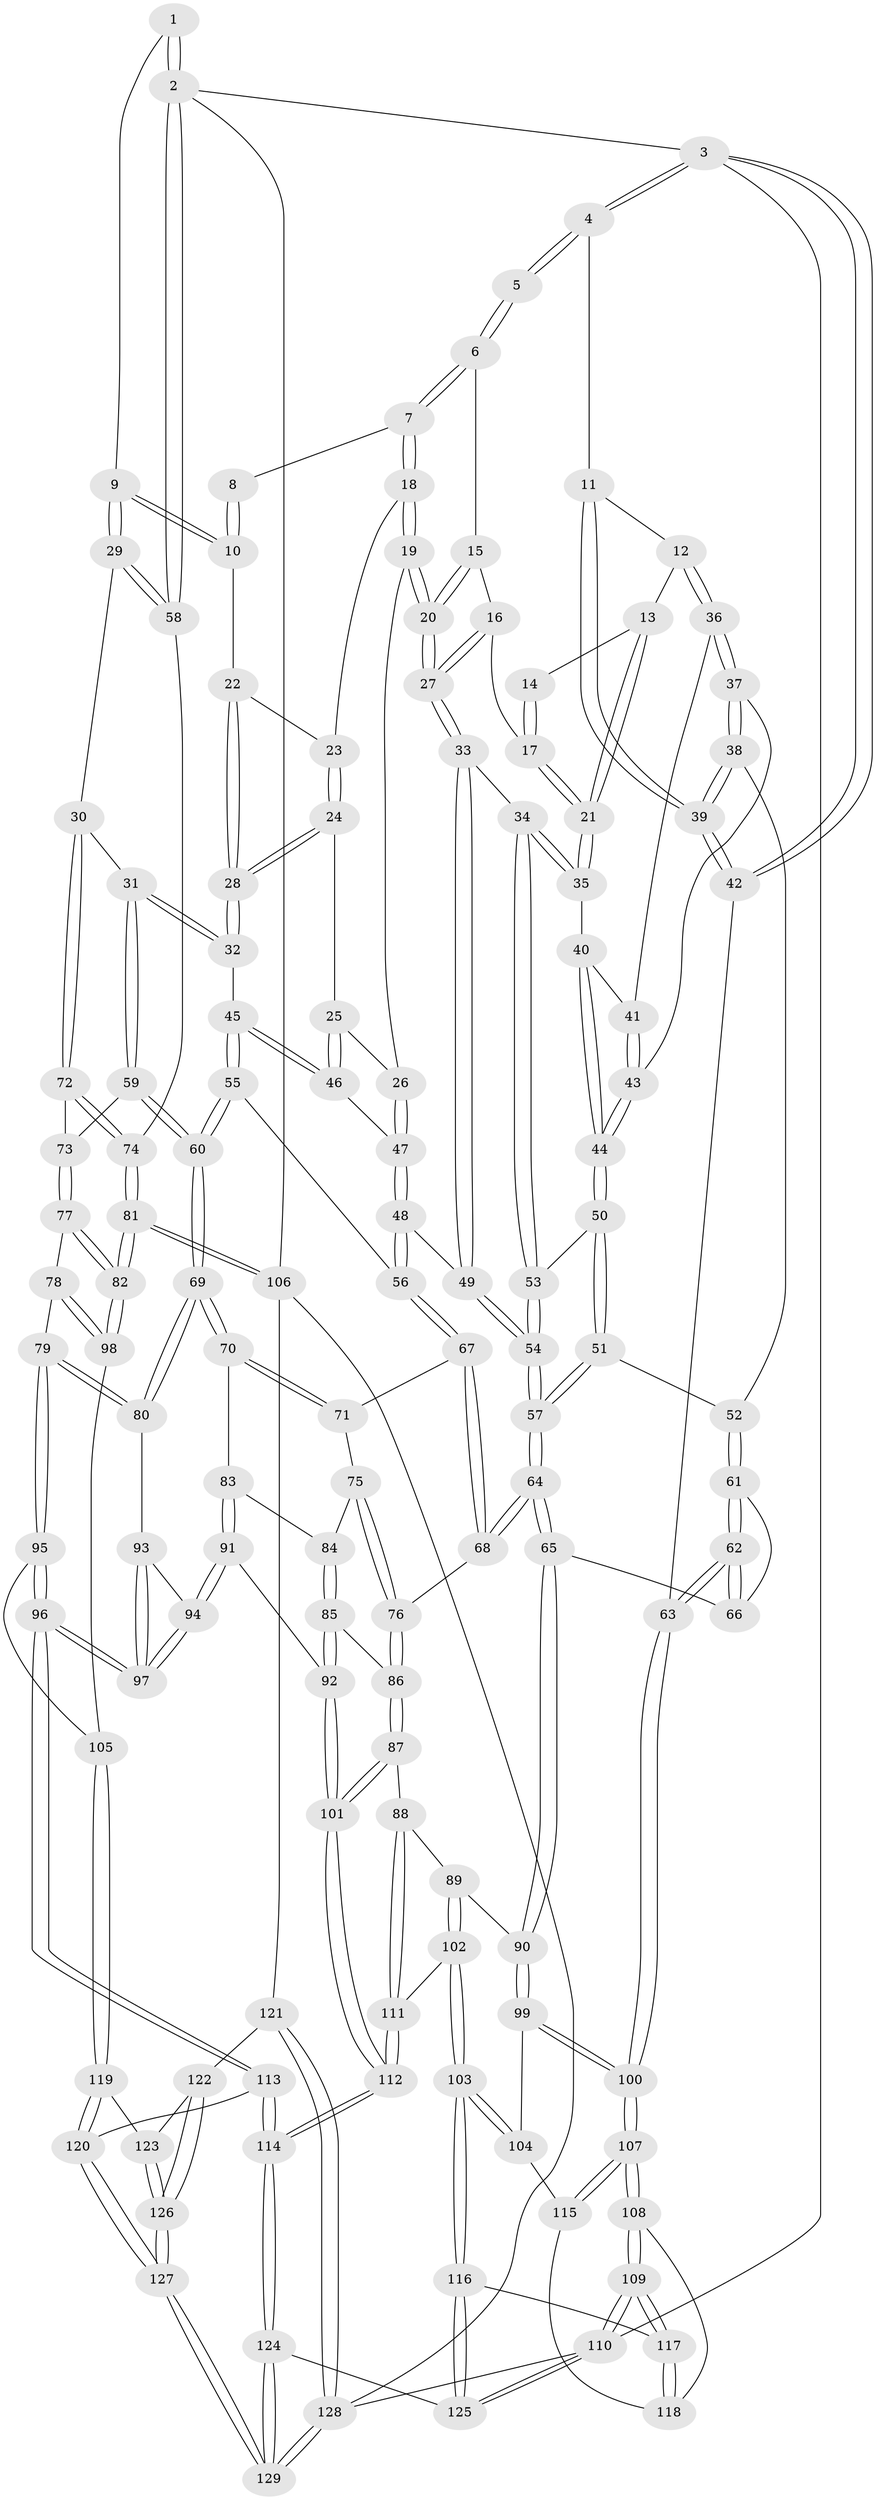 // Generated by graph-tools (version 1.1) at 2025/02/03/09/25 05:02:24]
// undirected, 129 vertices, 319 edges
graph export_dot {
graph [start="1"]
  node [color=gray90,style=filled];
  1 [pos="+0.9040620154732756+0"];
  2 [pos="+1+0"];
  3 [pos="+0+0"];
  4 [pos="+0+0"];
  5 [pos="+0.2572994982100213+0"];
  6 [pos="+0.49945634271318134+0"];
  7 [pos="+0.5554639067533271+0"];
  8 [pos="+0.7135859399073206+0"];
  9 [pos="+0.945398376282885+0.1929938721616669"];
  10 [pos="+0.8331807203035986+0.08324493128619086"];
  11 [pos="+0.0783190520020804+0.10407482889174004"];
  12 [pos="+0.1316688161219896+0.09754832097665864"];
  13 [pos="+0.17536320718408252+0.04370387642235273"];
  14 [pos="+0.23659989909878207+0"];
  15 [pos="+0.4453074577336287+0"];
  16 [pos="+0.35885923621617744+0.10134830099813337"];
  17 [pos="+0.296922623978397+0.1155347683868482"];
  18 [pos="+0.5584764335122893+0"];
  19 [pos="+0.49189374089131416+0.16983042101218915"];
  20 [pos="+0.41251736352781126+0.1929680324192326"];
  21 [pos="+0.2707749857490989+0.1600925205530925"];
  22 [pos="+0.7474718600890372+0.11044497491652301"];
  23 [pos="+0.5617248241083205+0"];
  24 [pos="+0.6348678427938088+0.13795854300076502"];
  25 [pos="+0.5691053896595138+0.1958233493814104"];
  26 [pos="+0.5178555601803619+0.19171596332839366"];
  27 [pos="+0.40193743163567974+0.1996418823202337"];
  28 [pos="+0.7069021607739576+0.1959182226104775"];
  29 [pos="+0.9909407914838682+0.27129107031520683"];
  30 [pos="+0.9828152663930657+0.2741801225687803"];
  31 [pos="+0.8984856973055362+0.30170067805344064"];
  32 [pos="+0.7294542008205357+0.24114291066564744"];
  33 [pos="+0.39608311009388264+0.208141023140935"];
  34 [pos="+0.27494066104650355+0.1917875666120175"];
  35 [pos="+0.2683862497533656+0.1826250554588354"];
  36 [pos="+0.14873486995077845+0.13641548804545903"];
  37 [pos="+0.11567334127742168+0.21416347228460603"];
  38 [pos="+0.004374201091918084+0.24862496531520895"];
  39 [pos="+0+0.2380265495751264"];
  40 [pos="+0.21212099280632396+0.18307918837695078"];
  41 [pos="+0.20345740666923787+0.1798827576096295"];
  42 [pos="+0+0.27990128200028924"];
  43 [pos="+0.13901353595723664+0.2235221993149296"];
  44 [pos="+0.17199364097196265+0.26487098937417597"];
  45 [pos="+0.6258272500206957+0.3039523575243198"];
  46 [pos="+0.598440003565417+0.27044806059176724"];
  47 [pos="+0.5101413048467281+0.25672940362918445"];
  48 [pos="+0.45785681253509075+0.33468169362904715"];
  49 [pos="+0.4132126343395845+0.33463473828503676"];
  50 [pos="+0.17722367798803026+0.28921454569460314"];
  51 [pos="+0.14823684702396633+0.32901386273877975"];
  52 [pos="+0.1427103274406044+0.3304559452686627"];
  53 [pos="+0.26230571472048825+0.27168982630852395"];
  54 [pos="+0.3442585352294844+0.3940014411928826"];
  55 [pos="+0.6065915757471121+0.34665220038605243"];
  56 [pos="+0.5418449658827741+0.3699274376484668"];
  57 [pos="+0.3191026272647419+0.45241244044694295"];
  58 [pos="+1+0.29714489635298674"];
  59 [pos="+0.7899411340099006+0.4391557482380218"];
  60 [pos="+0.7240021894879103+0.479647256480367"];
  61 [pos="+0.10958804471270585+0.39803614464436143"];
  62 [pos="+0+0.4719901901159647"];
  63 [pos="+0+0.4720223072069514"];
  64 [pos="+0.3155649815602012+0.4887997023105031"];
  65 [pos="+0.24545050116750153+0.5569928082175266"];
  66 [pos="+0.20469175014162289+0.5352490751116304"];
  67 [pos="+0.5374387775046239+0.4484030051500635"];
  68 [pos="+0.4079560499295713+0.5246352325585609"];
  69 [pos="+0.6924109585639472+0.5402337450261522"];
  70 [pos="+0.6707607928593118+0.5434680857044283"];
  71 [pos="+0.5803948498936359+0.49692766569020963"];
  72 [pos="+0.8949130813742615+0.5312185325801287"];
  73 [pos="+0.8695822609020641+0.5420372637639268"];
  74 [pos="+1+0.4900277546770497"];
  75 [pos="+0.46932071235014805+0.5677312112470793"];
  76 [pos="+0.4529445662263021+0.5676047120026046"];
  77 [pos="+0.8788660667607217+0.6091439966473355"];
  78 [pos="+0.7678151273412225+0.6326160186064576"];
  79 [pos="+0.7482012818472104+0.6280342533869212"];
  80 [pos="+0.7263498269004558+0.6039171962367995"];
  81 [pos="+1+0.7205191207116916"];
  82 [pos="+1+0.7152552145803893"];
  83 [pos="+0.5988629289487225+0.596851085531464"];
  84 [pos="+0.5612188351674107+0.5948631142617147"];
  85 [pos="+0.49826570710577833+0.6763106568091609"];
  86 [pos="+0.4605373508004309+0.6510026625431968"];
  87 [pos="+0.3926561341163586+0.7080838963103071"];
  88 [pos="+0.37029457400691657+0.7028589774590197"];
  89 [pos="+0.2734564156103075+0.6044500881996739"];
  90 [pos="+0.24478524133522075+0.5605418036930027"];
  91 [pos="+0.5738996964079021+0.7071455520545199"];
  92 [pos="+0.5196217365325639+0.6991400528999017"];
  93 [pos="+0.6846396390156176+0.6478920375843742"];
  94 [pos="+0.575194056794951+0.7086310931270722"];
  95 [pos="+0.7264340501584198+0.7329208350078908"];
  96 [pos="+0.6401343080203316+0.8394190169303426"];
  97 [pos="+0.6122055264030475+0.7682059856858449"];
  98 [pos="+0.8759415147501677+0.7702266673830342"];
  99 [pos="+0.18271914701757694+0.6337553601321115"];
  100 [pos="+0+0.5453060330869701"];
  101 [pos="+0.447115968429673+0.7998864709448629"];
  102 [pos="+0.28549317377513994+0.8193023475343875"];
  103 [pos="+0.25774733117225507+0.8349353011692141"];
  104 [pos="+0.15683327659497046+0.6873606306839852"];
  105 [pos="+0.8606616483371465+0.7822311453424584"];
  106 [pos="+1+0.7218894871769246"];
  107 [pos="+0+0.6404811858423557"];
  108 [pos="+0+0.6626780745819675"];
  109 [pos="+0+1"];
  110 [pos="+0+1"];
  111 [pos="+0.28645915058998983+0.8190699174108474"];
  112 [pos="+0.4511356109898986+0.8486052134315438"];
  113 [pos="+0.6390024774275982+0.8531637982137058"];
  114 [pos="+0.5311530262193769+0.9568317190083494"];
  115 [pos="+0.15633075787267217+0.6876845717163832"];
  116 [pos="+0.21995661610895734+0.9070068097610785"];
  117 [pos="+0.09592957971898121+0.8778332799964976"];
  118 [pos="+0.09249554438973573+0.774422722940086"];
  119 [pos="+0.8207362542403459+0.8429537151128544"];
  120 [pos="+0.6453432234552832+0.854507731120065"];
  121 [pos="+0.9284926677019565+0.9302260053827159"];
  122 [pos="+0.9069268625640778+0.9248520541796029"];
  123 [pos="+0.8230784430780467+0.8489463368382847"];
  124 [pos="+0.4906441888149934+1"];
  125 [pos="+0.3311604199465406+1"];
  126 [pos="+0.8032095809451162+0.9767622079908876"];
  127 [pos="+0.8001450420656764+0.9814525412098056"];
  128 [pos="+0.913303423184111+1"];
  129 [pos="+0.7983407894383683+1"];
  1 -- 2;
  1 -- 2;
  1 -- 9;
  2 -- 3;
  2 -- 58;
  2 -- 58;
  2 -- 106;
  3 -- 4;
  3 -- 4;
  3 -- 42;
  3 -- 42;
  3 -- 110;
  4 -- 5;
  4 -- 5;
  4 -- 11;
  5 -- 6;
  5 -- 6;
  6 -- 7;
  6 -- 7;
  6 -- 15;
  7 -- 8;
  7 -- 18;
  7 -- 18;
  8 -- 10;
  8 -- 10;
  9 -- 10;
  9 -- 10;
  9 -- 29;
  9 -- 29;
  10 -- 22;
  11 -- 12;
  11 -- 39;
  11 -- 39;
  12 -- 13;
  12 -- 36;
  12 -- 36;
  13 -- 14;
  13 -- 21;
  13 -- 21;
  14 -- 17;
  14 -- 17;
  15 -- 16;
  15 -- 20;
  15 -- 20;
  16 -- 17;
  16 -- 27;
  16 -- 27;
  17 -- 21;
  17 -- 21;
  18 -- 19;
  18 -- 19;
  18 -- 23;
  19 -- 20;
  19 -- 20;
  19 -- 26;
  20 -- 27;
  20 -- 27;
  21 -- 35;
  21 -- 35;
  22 -- 23;
  22 -- 28;
  22 -- 28;
  23 -- 24;
  23 -- 24;
  24 -- 25;
  24 -- 28;
  24 -- 28;
  25 -- 26;
  25 -- 46;
  25 -- 46;
  26 -- 47;
  26 -- 47;
  27 -- 33;
  27 -- 33;
  28 -- 32;
  28 -- 32;
  29 -- 30;
  29 -- 58;
  29 -- 58;
  30 -- 31;
  30 -- 72;
  30 -- 72;
  31 -- 32;
  31 -- 32;
  31 -- 59;
  31 -- 59;
  32 -- 45;
  33 -- 34;
  33 -- 49;
  33 -- 49;
  34 -- 35;
  34 -- 35;
  34 -- 53;
  34 -- 53;
  35 -- 40;
  36 -- 37;
  36 -- 37;
  36 -- 41;
  37 -- 38;
  37 -- 38;
  37 -- 43;
  38 -- 39;
  38 -- 39;
  38 -- 52;
  39 -- 42;
  39 -- 42;
  40 -- 41;
  40 -- 44;
  40 -- 44;
  41 -- 43;
  41 -- 43;
  42 -- 63;
  43 -- 44;
  43 -- 44;
  44 -- 50;
  44 -- 50;
  45 -- 46;
  45 -- 46;
  45 -- 55;
  45 -- 55;
  46 -- 47;
  47 -- 48;
  47 -- 48;
  48 -- 49;
  48 -- 56;
  48 -- 56;
  49 -- 54;
  49 -- 54;
  50 -- 51;
  50 -- 51;
  50 -- 53;
  51 -- 52;
  51 -- 57;
  51 -- 57;
  52 -- 61;
  52 -- 61;
  53 -- 54;
  53 -- 54;
  54 -- 57;
  54 -- 57;
  55 -- 56;
  55 -- 60;
  55 -- 60;
  56 -- 67;
  56 -- 67;
  57 -- 64;
  57 -- 64;
  58 -- 74;
  59 -- 60;
  59 -- 60;
  59 -- 73;
  60 -- 69;
  60 -- 69;
  61 -- 62;
  61 -- 62;
  61 -- 66;
  62 -- 63;
  62 -- 63;
  62 -- 66;
  62 -- 66;
  63 -- 100;
  63 -- 100;
  64 -- 65;
  64 -- 65;
  64 -- 68;
  64 -- 68;
  65 -- 66;
  65 -- 90;
  65 -- 90;
  67 -- 68;
  67 -- 68;
  67 -- 71;
  68 -- 76;
  69 -- 70;
  69 -- 70;
  69 -- 80;
  69 -- 80;
  70 -- 71;
  70 -- 71;
  70 -- 83;
  71 -- 75;
  72 -- 73;
  72 -- 74;
  72 -- 74;
  73 -- 77;
  73 -- 77;
  74 -- 81;
  74 -- 81;
  75 -- 76;
  75 -- 76;
  75 -- 84;
  76 -- 86;
  76 -- 86;
  77 -- 78;
  77 -- 82;
  77 -- 82;
  78 -- 79;
  78 -- 98;
  78 -- 98;
  79 -- 80;
  79 -- 80;
  79 -- 95;
  79 -- 95;
  80 -- 93;
  81 -- 82;
  81 -- 82;
  81 -- 106;
  81 -- 106;
  82 -- 98;
  82 -- 98;
  83 -- 84;
  83 -- 91;
  83 -- 91;
  84 -- 85;
  84 -- 85;
  85 -- 86;
  85 -- 92;
  85 -- 92;
  86 -- 87;
  86 -- 87;
  87 -- 88;
  87 -- 101;
  87 -- 101;
  88 -- 89;
  88 -- 111;
  88 -- 111;
  89 -- 90;
  89 -- 102;
  89 -- 102;
  90 -- 99;
  90 -- 99;
  91 -- 92;
  91 -- 94;
  91 -- 94;
  92 -- 101;
  92 -- 101;
  93 -- 94;
  93 -- 97;
  93 -- 97;
  94 -- 97;
  94 -- 97;
  95 -- 96;
  95 -- 96;
  95 -- 105;
  96 -- 97;
  96 -- 97;
  96 -- 113;
  96 -- 113;
  98 -- 105;
  99 -- 100;
  99 -- 100;
  99 -- 104;
  100 -- 107;
  100 -- 107;
  101 -- 112;
  101 -- 112;
  102 -- 103;
  102 -- 103;
  102 -- 111;
  103 -- 104;
  103 -- 104;
  103 -- 116;
  103 -- 116;
  104 -- 115;
  105 -- 119;
  105 -- 119;
  106 -- 121;
  106 -- 128;
  107 -- 108;
  107 -- 108;
  107 -- 115;
  107 -- 115;
  108 -- 109;
  108 -- 109;
  108 -- 118;
  109 -- 110;
  109 -- 110;
  109 -- 117;
  109 -- 117;
  110 -- 125;
  110 -- 125;
  110 -- 128;
  111 -- 112;
  111 -- 112;
  112 -- 114;
  112 -- 114;
  113 -- 114;
  113 -- 114;
  113 -- 120;
  114 -- 124;
  114 -- 124;
  115 -- 118;
  116 -- 117;
  116 -- 125;
  116 -- 125;
  117 -- 118;
  117 -- 118;
  119 -- 120;
  119 -- 120;
  119 -- 123;
  120 -- 127;
  120 -- 127;
  121 -- 122;
  121 -- 128;
  121 -- 128;
  122 -- 123;
  122 -- 126;
  122 -- 126;
  123 -- 126;
  123 -- 126;
  124 -- 125;
  124 -- 129;
  124 -- 129;
  126 -- 127;
  126 -- 127;
  127 -- 129;
  127 -- 129;
  128 -- 129;
  128 -- 129;
}
